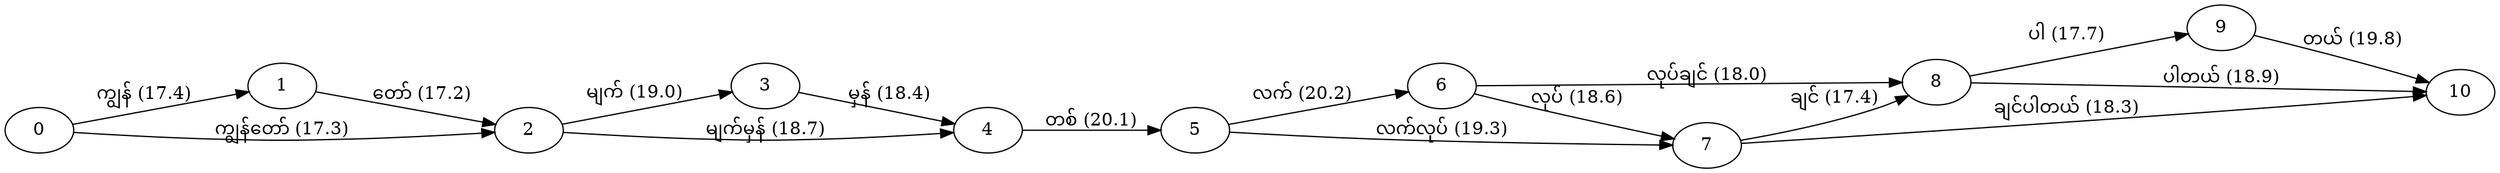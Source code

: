 digraph DAG {
  rankdir=LR;
  0 -> 1 [label="ကျွန် (17.4)"];
  0 -> 2 [label="ကျွန်တော် (17.3)"];
  1 -> 2 [label="တော် (17.2)"];
  2 -> 3 [label="မျက် (19.0)"];
  2 -> 4 [label="မျက်မှန် (18.7)"];
  3 -> 4 [label="မှန် (18.4)"];
  4 -> 5 [label="တစ် (20.1)"];
  5 -> 6 [label="လက် (20.2)"];
  5 -> 7 [label="လက်လုပ် (19.3)"];
  6 -> 7 [label="လုပ် (18.6)"];
  6 -> 8 [label="လုပ်ချင် (18.0)"];
  7 -> 8 [label="ချင် (17.4)"];
  7 -> 10 [label="ချင်ပါတယ် (18.3)"];
  8 -> 9 [label="ပါ (17.7)"];
  8 -> 10 [label="ပါတယ် (18.9)"];
  9 -> 10 [label="တယ် (19.8)"];
}
